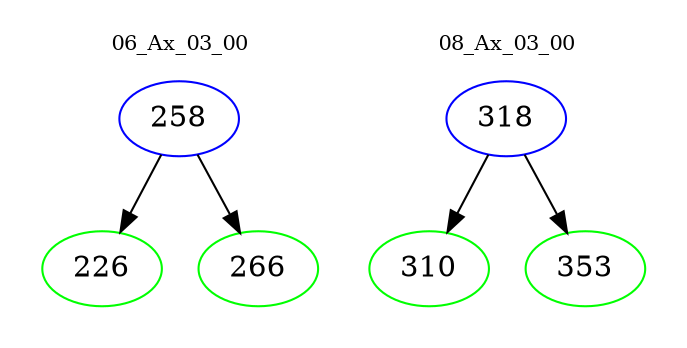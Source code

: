 digraph{
subgraph cluster_0 {
color = white
label = "06_Ax_03_00";
fontsize=10;
T0_258 [label="258", color="blue"]
T0_258 -> T0_226 [color="black"]
T0_226 [label="226", color="green"]
T0_258 -> T0_266 [color="black"]
T0_266 [label="266", color="green"]
}
subgraph cluster_1 {
color = white
label = "08_Ax_03_00";
fontsize=10;
T1_318 [label="318", color="blue"]
T1_318 -> T1_310 [color="black"]
T1_310 [label="310", color="green"]
T1_318 -> T1_353 [color="black"]
T1_353 [label="353", color="green"]
}
}
